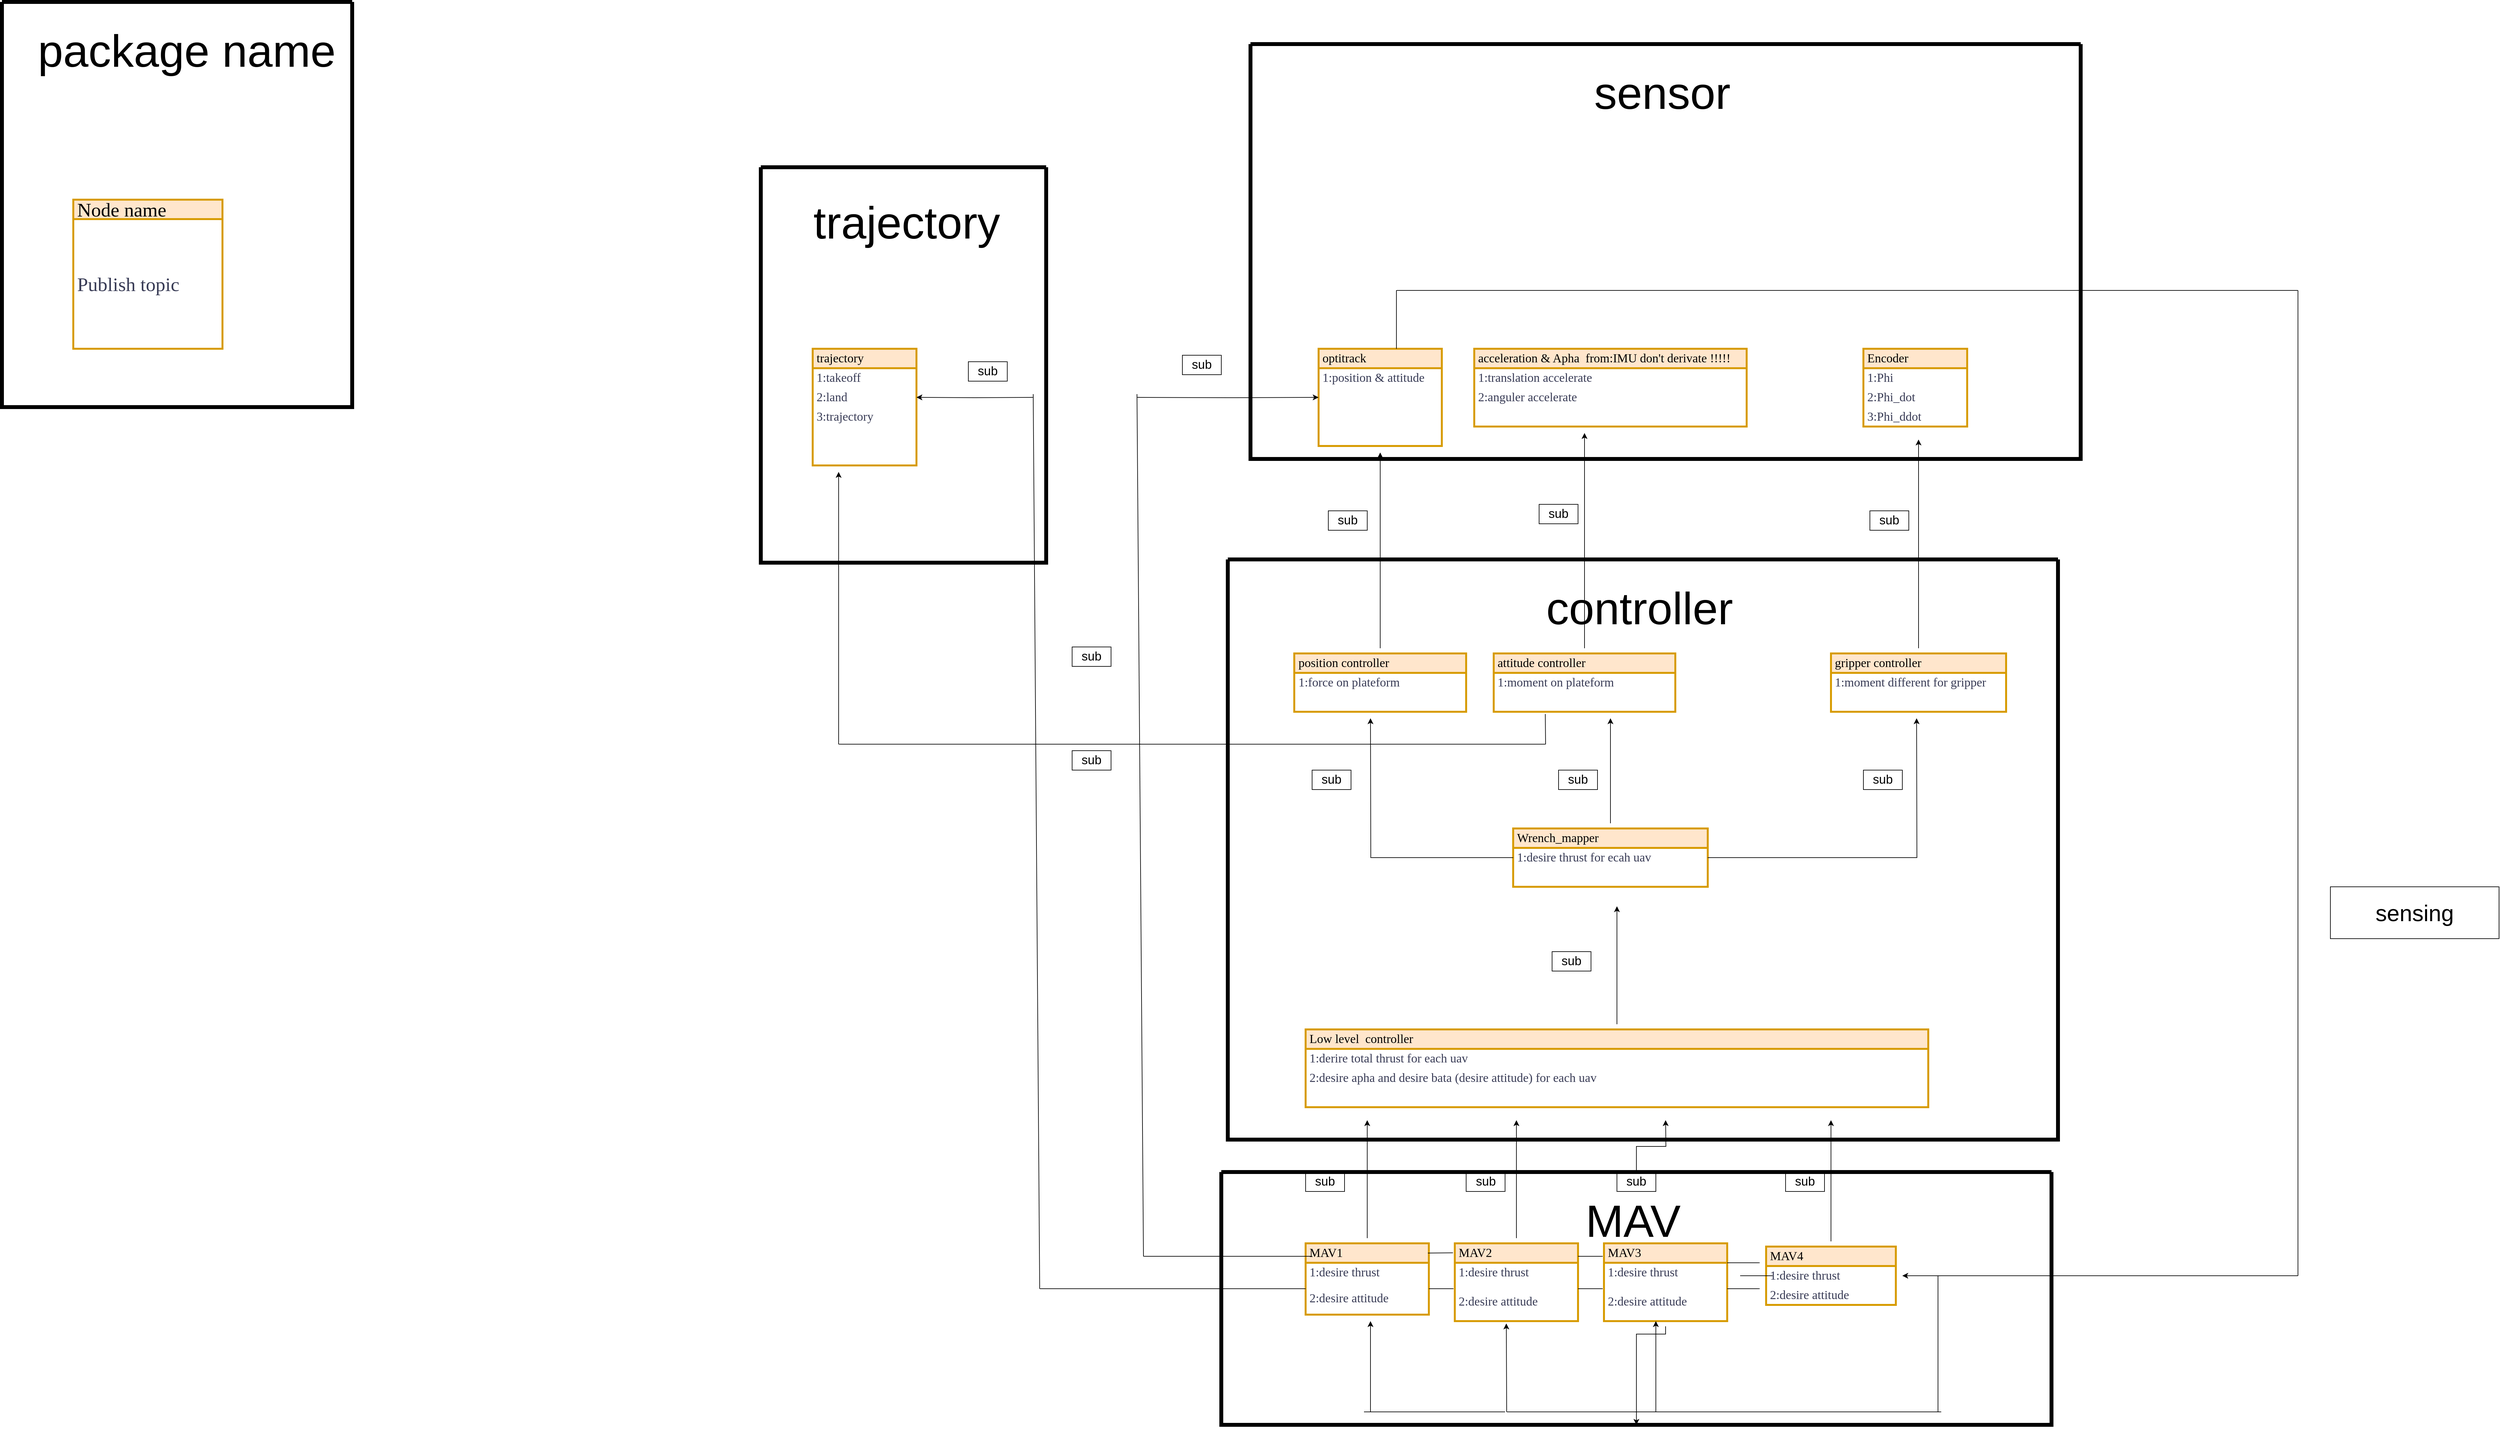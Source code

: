 <mxfile version="23.1.1" type="github">
  <diagram name="第 1 页" id="OqDtIJGSf-YPzuiZSjEt">
    <mxGraphModel dx="6859" dy="4716" grid="1" gridSize="10" guides="1" tooltips="1" connect="1" arrows="1" fold="1" page="1" pageScale="1" pageWidth="4681" pageHeight="3300" math="0" shadow="0">
      <root>
        <mxCell id="0" />
        <mxCell id="1" parent="0" />
        <mxCell id="TXCej7L_n-7z-eu7B_dZ-6" value="trajectory" style="swimlane;fontStyle=0;childLayout=stackLayout;horizontal=1;startSize=30;horizontalStack=0;resizeParent=1;resizeParentMax=0;resizeLast=0;collapsible=1;marginBottom=0;whiteSpace=wrap;html=1;labelBackgroundColor=none;strokeWidth=3;align=left;verticalAlign=middle;spacingLeft=4;spacingRight=4;fontFamily=Times New Roman;fontSize=19;fillColor=#ffe6cc;strokeColor=#d79b00;perimeterSpacing=8;swimlaneLine=1;rounded=0;glass=0;shadow=0;" parent="1" vertex="1">
          <mxGeometry x="430" y="220" width="160" height="180" as="geometry" />
        </mxCell>
        <mxCell id="TXCej7L_n-7z-eu7B_dZ-7" value="1:takeoff" style="text;strokeColor=none;fillColor=none;align=left;verticalAlign=middle;spacingLeft=4;spacingRight=4;overflow=hidden;points=[[0,0.5],[1,0.5]];portConstraint=eastwest;rotatable=0;whiteSpace=wrap;html=1;fontSize=19;fontFamily=Times New Roman;fontColor=#393C56;" parent="TXCej7L_n-7z-eu7B_dZ-6" vertex="1">
          <mxGeometry y="30" width="160" height="30" as="geometry" />
        </mxCell>
        <mxCell id="TXCej7L_n-7z-eu7B_dZ-8" value="2:land" style="text;strokeColor=none;fillColor=none;align=left;verticalAlign=middle;spacingLeft=4;spacingRight=4;overflow=hidden;points=[[0,0.5],[1,0.5]];portConstraint=eastwest;rotatable=0;whiteSpace=wrap;html=1;fontSize=19;fontFamily=Times New Roman;fontColor=#393C56;" parent="TXCej7L_n-7z-eu7B_dZ-6" vertex="1">
          <mxGeometry y="60" width="160" height="30" as="geometry" />
        </mxCell>
        <mxCell id="TXCej7L_n-7z-eu7B_dZ-9" value="3:trajectory" style="text;strokeColor=none;fillColor=none;align=left;verticalAlign=middle;spacingLeft=4;spacingRight=4;overflow=hidden;points=[[0,0.5],[1,0.5]];portConstraint=eastwest;rotatable=0;whiteSpace=wrap;html=1;fontSize=19;fontFamily=Times New Roman;fontColor=#393C56;" parent="TXCej7L_n-7z-eu7B_dZ-6" vertex="1">
          <mxGeometry y="90" width="160" height="30" as="geometry" />
        </mxCell>
        <mxCell id="TXCej7L_n-7z-eu7B_dZ-11" style="text;strokeColor=none;fillColor=none;align=left;verticalAlign=middle;spacingLeft=4;spacingRight=4;overflow=hidden;points=[[0,0.5],[1,0.5]];portConstraint=eastwest;rotatable=0;whiteSpace=wrap;html=1;fontSize=19;fontFamily=Times New Roman;fontColor=#393C56;" parent="TXCej7L_n-7z-eu7B_dZ-6" vertex="1">
          <mxGeometry y="120" width="160" height="30" as="geometry" />
        </mxCell>
        <mxCell id="TXCej7L_n-7z-eu7B_dZ-10" style="text;strokeColor=none;fillColor=none;align=left;verticalAlign=middle;spacingLeft=4;spacingRight=4;overflow=hidden;points=[[0,0.5],[1,0.5]];portConstraint=eastwest;rotatable=0;whiteSpace=wrap;html=1;fontSize=19;fontFamily=Times New Roman;fontColor=#393C56;" parent="TXCej7L_n-7z-eu7B_dZ-6" vertex="1">
          <mxGeometry y="150" width="160" height="30" as="geometry" />
        </mxCell>
        <mxCell id="moAXRxNZDRWnRZOmzwf8-1" value="optitrack&amp;nbsp;" style="swimlane;fontStyle=0;childLayout=stackLayout;horizontal=1;startSize=30;horizontalStack=0;resizeParent=1;resizeParentMax=0;resizeLast=0;collapsible=1;marginBottom=0;whiteSpace=wrap;html=1;labelBackgroundColor=none;strokeWidth=3;align=left;verticalAlign=middle;spacingLeft=4;spacingRight=4;fontFamily=Times New Roman;fontSize=19;fillColor=#ffe6cc;strokeColor=#d79b00;perimeterSpacing=8;swimlaneLine=1;rounded=0;glass=0;shadow=0;" parent="1" vertex="1">
          <mxGeometry x="1210" y="220" width="190" height="150" as="geometry" />
        </mxCell>
        <mxCell id="moAXRxNZDRWnRZOmzwf8-2" value="1:position &amp;amp; attitude" style="text;strokeColor=none;fillColor=none;align=left;verticalAlign=middle;spacingLeft=4;spacingRight=4;overflow=hidden;points=[[0,0.5],[1,0.5]];portConstraint=eastwest;rotatable=0;whiteSpace=wrap;html=1;fontSize=19;fontFamily=Times New Roman;fontColor=#393C56;" parent="moAXRxNZDRWnRZOmzwf8-1" vertex="1">
          <mxGeometry y="30" width="190" height="30" as="geometry" />
        </mxCell>
        <mxCell id="moAXRxNZDRWnRZOmzwf8-5" style="text;strokeColor=none;fillColor=none;align=left;verticalAlign=middle;spacingLeft=4;spacingRight=4;overflow=hidden;points=[[0,0.5],[1,0.5]];portConstraint=eastwest;rotatable=0;whiteSpace=wrap;html=1;fontSize=19;fontFamily=Times New Roman;fontColor=#393C56;" parent="moAXRxNZDRWnRZOmzwf8-1" vertex="1">
          <mxGeometry y="60" width="190" height="30" as="geometry" />
        </mxCell>
        <mxCell id="moAXRxNZDRWnRZOmzwf8-6" style="text;strokeColor=none;fillColor=none;align=left;verticalAlign=middle;spacingLeft=4;spacingRight=4;overflow=hidden;points=[[0,0.5],[1,0.5]];portConstraint=eastwest;rotatable=0;whiteSpace=wrap;html=1;fontSize=19;fontFamily=Times New Roman;fontColor=#393C56;" parent="moAXRxNZDRWnRZOmzwf8-1" vertex="1">
          <mxGeometry y="90" width="190" height="60" as="geometry" />
        </mxCell>
        <mxCell id="TXCej7L_n-7z-eu7B_dZ-45" style="text;strokeColor=none;fillColor=none;align=left;verticalAlign=middle;spacingLeft=4;spacingRight=4;overflow=hidden;points=[[0,0.5],[1,0.5]];portConstraint=eastwest;rotatable=0;whiteSpace=wrap;html=1;fontSize=19;fontFamily=Times New Roman;fontColor=#393C56;" parent="1" vertex="1">
          <mxGeometry x="780" y="340" width="160" height="30" as="geometry" />
        </mxCell>
        <mxCell id="moAXRxNZDRWnRZOmzwf8-22" value="&lt;font style=&quot;font-size: 19px;&quot;&gt;sub&lt;/font&gt;" style="text;html=1;strokeColor=default;fillColor=none;align=center;verticalAlign=middle;whiteSpace=wrap;rounded=0;strokeWidth=1;fontSize=19;" parent="1" vertex="1">
          <mxGeometry x="1000" y="230" width="60" height="30" as="geometry" />
        </mxCell>
        <mxCell id="moAXRxNZDRWnRZOmzwf8-27" value="&lt;font style=&quot;font-size: 19px;&quot;&gt;sub&lt;/font&gt;" style="text;html=1;strokeColor=default;fillColor=none;align=center;verticalAlign=middle;whiteSpace=wrap;rounded=0;strokeWidth=1;fontSize=19;" parent="1" vertex="1">
          <mxGeometry x="670" y="240" width="60" height="30" as="geometry" />
        </mxCell>
        <mxCell id="UxT026qq_gi9QrEti8YS-33" style="edgeStyle=orthogonalEdgeStyle;rounded=0;orthogonalLoop=1;jettySize=auto;html=1;fontSize=19;" edge="1" parent="1" source="UxT026qq_gi9QrEti8YS-1">
          <mxGeometry relative="1" as="geometry">
            <mxPoint x="1305" y="380" as="targetPoint" />
          </mxGeometry>
        </mxCell>
        <mxCell id="UxT026qq_gi9QrEti8YS-1" value="position controller" style="swimlane;fontStyle=0;childLayout=stackLayout;horizontal=1;startSize=30;horizontalStack=0;resizeParent=1;resizeParentMax=0;resizeLast=0;collapsible=1;marginBottom=0;whiteSpace=wrap;html=1;labelBackgroundColor=none;strokeWidth=3;align=left;verticalAlign=middle;spacingLeft=4;spacingRight=4;fontFamily=Times New Roman;fontSize=19;fillColor=#ffe6cc;strokeColor=#d79b00;perimeterSpacing=8;swimlaneLine=1;rounded=0;glass=0;shadow=0;" vertex="1" parent="1">
          <mxGeometry x="1172.5" y="690" width="265" height="90" as="geometry" />
        </mxCell>
        <mxCell id="UxT026qq_gi9QrEti8YS-2" value="1:force on plateform" style="text;strokeColor=none;fillColor=none;align=left;verticalAlign=middle;spacingLeft=4;spacingRight=4;overflow=hidden;points=[[0,0.5],[1,0.5]];portConstraint=eastwest;rotatable=0;whiteSpace=wrap;html=1;fontSize=19;fontFamily=Times New Roman;fontColor=#393C56;" vertex="1" parent="UxT026qq_gi9QrEti8YS-1">
          <mxGeometry y="30" width="265" height="30" as="geometry" />
        </mxCell>
        <mxCell id="UxT026qq_gi9QrEti8YS-4" style="text;strokeColor=none;fillColor=none;align=left;verticalAlign=middle;spacingLeft=4;spacingRight=4;overflow=hidden;points=[[0,0.5],[1,0.5]];portConstraint=eastwest;rotatable=0;whiteSpace=wrap;html=1;fontSize=19;fontFamily=Times New Roman;fontColor=#393C56;" vertex="1" parent="UxT026qq_gi9QrEti8YS-1">
          <mxGeometry y="60" width="265" height="30" as="geometry" />
        </mxCell>
        <mxCell id="UxT026qq_gi9QrEti8YS-36" style="edgeStyle=orthogonalEdgeStyle;rounded=0;orthogonalLoop=1;jettySize=auto;html=1;fontSize=19;" edge="1" parent="1" source="UxT026qq_gi9QrEti8YS-5">
          <mxGeometry relative="1" as="geometry">
            <mxPoint x="1620" y="350" as="targetPoint" />
          </mxGeometry>
        </mxCell>
        <mxCell id="UxT026qq_gi9QrEti8YS-5" value="attitude controller" style="swimlane;fontStyle=0;childLayout=stackLayout;horizontal=1;startSize=30;horizontalStack=0;resizeParent=1;resizeParentMax=0;resizeLast=0;collapsible=1;marginBottom=0;whiteSpace=wrap;html=1;labelBackgroundColor=none;strokeWidth=3;align=left;verticalAlign=middle;spacingLeft=4;spacingRight=4;fontFamily=Times New Roman;fontSize=19;fillColor=#ffe6cc;strokeColor=#d79b00;perimeterSpacing=8;swimlaneLine=1;rounded=0;glass=0;shadow=0;" vertex="1" parent="1">
          <mxGeometry x="1480" y="690" width="280" height="90" as="geometry" />
        </mxCell>
        <mxCell id="UxT026qq_gi9QrEti8YS-6" value="1:moment on plateform" style="text;strokeColor=none;fillColor=none;align=left;verticalAlign=middle;spacingLeft=4;spacingRight=4;overflow=hidden;points=[[0,0.5],[1,0.5]];portConstraint=eastwest;rotatable=0;whiteSpace=wrap;html=1;fontSize=19;fontFamily=Times New Roman;fontColor=#393C56;" vertex="1" parent="UxT026qq_gi9QrEti8YS-5">
          <mxGeometry y="30" width="280" height="30" as="geometry" />
        </mxCell>
        <mxCell id="UxT026qq_gi9QrEti8YS-8" style="text;strokeColor=none;fillColor=none;align=left;verticalAlign=middle;spacingLeft=4;spacingRight=4;overflow=hidden;points=[[0,0.5],[1,0.5]];portConstraint=eastwest;rotatable=0;whiteSpace=wrap;html=1;fontSize=19;fontFamily=Times New Roman;fontColor=#393C56;" vertex="1" parent="UxT026qq_gi9QrEti8YS-5">
          <mxGeometry y="60" width="280" height="30" as="geometry" />
        </mxCell>
        <mxCell id="UxT026qq_gi9QrEti8YS-41" style="edgeStyle=orthogonalEdgeStyle;rounded=0;orthogonalLoop=1;jettySize=auto;html=1;fontSize=19;" edge="1" parent="1" source="UxT026qq_gi9QrEti8YS-9">
          <mxGeometry relative="1" as="geometry">
            <mxPoint x="2135" y="360" as="targetPoint" />
          </mxGeometry>
        </mxCell>
        <mxCell id="UxT026qq_gi9QrEti8YS-9" value="gripper controller" style="swimlane;fontStyle=0;childLayout=stackLayout;horizontal=1;startSize=30;horizontalStack=0;resizeParent=1;resizeParentMax=0;resizeLast=0;collapsible=1;marginBottom=0;whiteSpace=wrap;html=1;labelBackgroundColor=none;strokeWidth=3;align=left;verticalAlign=middle;spacingLeft=4;spacingRight=4;fontFamily=Times New Roman;fontSize=19;fillColor=#ffe6cc;strokeColor=#d79b00;perimeterSpacing=8;swimlaneLine=1;rounded=0;glass=0;shadow=0;" vertex="1" parent="1">
          <mxGeometry x="2000" y="690" width="270" height="90" as="geometry" />
        </mxCell>
        <mxCell id="UxT026qq_gi9QrEti8YS-10" value="1:moment different for gripper" style="text;strokeColor=none;fillColor=none;align=left;verticalAlign=middle;spacingLeft=4;spacingRight=4;overflow=hidden;points=[[0,0.5],[1,0.5]];portConstraint=eastwest;rotatable=0;whiteSpace=wrap;html=1;fontSize=19;fontFamily=Times New Roman;fontColor=#393C56;" vertex="1" parent="UxT026qq_gi9QrEti8YS-9">
          <mxGeometry y="30" width="270" height="30" as="geometry" />
        </mxCell>
        <mxCell id="UxT026qq_gi9QrEti8YS-12" style="text;strokeColor=none;fillColor=none;align=left;verticalAlign=middle;spacingLeft=4;spacingRight=4;overflow=hidden;points=[[0,0.5],[1,0.5]];portConstraint=eastwest;rotatable=0;whiteSpace=wrap;html=1;fontSize=19;fontFamily=Times New Roman;fontColor=#393C56;" vertex="1" parent="UxT026qq_gi9QrEti8YS-9">
          <mxGeometry y="60" width="270" height="30" as="geometry" />
        </mxCell>
        <mxCell id="UxT026qq_gi9QrEti8YS-13" value="Encoder" style="swimlane;fontStyle=0;childLayout=stackLayout;horizontal=1;startSize=30;horizontalStack=0;resizeParent=1;resizeParentMax=0;resizeLast=0;collapsible=1;marginBottom=0;whiteSpace=wrap;html=1;labelBackgroundColor=none;strokeWidth=3;align=left;verticalAlign=middle;spacingLeft=4;spacingRight=4;fontFamily=Times New Roman;fontSize=19;fillColor=#ffe6cc;strokeColor=#d79b00;perimeterSpacing=8;swimlaneLine=1;rounded=0;glass=0;shadow=0;" vertex="1" parent="1">
          <mxGeometry x="2050" y="220" width="160" height="120" as="geometry" />
        </mxCell>
        <mxCell id="UxT026qq_gi9QrEti8YS-14" value="1:Phi" style="text;strokeColor=none;fillColor=none;align=left;verticalAlign=middle;spacingLeft=4;spacingRight=4;overflow=hidden;points=[[0,0.5],[1,0.5]];portConstraint=eastwest;rotatable=0;whiteSpace=wrap;html=1;fontSize=19;fontFamily=Times New Roman;fontColor=#393C56;" vertex="1" parent="UxT026qq_gi9QrEti8YS-13">
          <mxGeometry y="30" width="160" height="30" as="geometry" />
        </mxCell>
        <mxCell id="UxT026qq_gi9QrEti8YS-15" value="2:Phi_dot" style="text;strokeColor=none;fillColor=none;align=left;verticalAlign=middle;spacingLeft=4;spacingRight=4;overflow=hidden;points=[[0,0.5],[1,0.5]];portConstraint=eastwest;rotatable=0;whiteSpace=wrap;html=1;fontSize=19;fontFamily=Times New Roman;fontColor=#393C56;" vertex="1" parent="UxT026qq_gi9QrEti8YS-13">
          <mxGeometry y="60" width="160" height="30" as="geometry" />
        </mxCell>
        <mxCell id="UxT026qq_gi9QrEti8YS-16" value="3:Phi_ddot" style="text;strokeColor=none;fillColor=none;align=left;verticalAlign=middle;spacingLeft=4;spacingRight=4;overflow=hidden;points=[[0,0.5],[1,0.5]];portConstraint=eastwest;rotatable=0;whiteSpace=wrap;html=1;fontSize=19;fontFamily=Times New Roman;fontColor=#393C56;" vertex="1" parent="UxT026qq_gi9QrEti8YS-13">
          <mxGeometry y="90" width="160" height="30" as="geometry" />
        </mxCell>
        <mxCell id="UxT026qq_gi9QrEti8YS-17" value="acceleration &amp;amp; Apha&amp;nbsp; from:IMU don&#39;t derivate !!!!!" style="swimlane;fontStyle=0;childLayout=stackLayout;horizontal=1;startSize=30;horizontalStack=0;resizeParent=1;resizeParentMax=0;resizeLast=0;collapsible=1;marginBottom=0;whiteSpace=wrap;html=1;labelBackgroundColor=none;strokeWidth=3;align=left;verticalAlign=middle;spacingLeft=4;spacingRight=4;fontFamily=Times New Roman;fontSize=19;fillColor=#ffe6cc;strokeColor=#d79b00;perimeterSpacing=8;swimlaneLine=1;rounded=0;glass=0;shadow=0;" vertex="1" parent="1">
          <mxGeometry x="1450" y="220" width="420" height="120" as="geometry" />
        </mxCell>
        <mxCell id="UxT026qq_gi9QrEti8YS-18" value="1:translation accelerate" style="text;strokeColor=none;fillColor=none;align=left;verticalAlign=middle;spacingLeft=4;spacingRight=4;overflow=hidden;points=[[0,0.5],[1,0.5]];portConstraint=eastwest;rotatable=0;whiteSpace=wrap;html=1;fontSize=19;fontFamily=Times New Roman;fontColor=#393C56;" vertex="1" parent="UxT026qq_gi9QrEti8YS-17">
          <mxGeometry y="30" width="420" height="30" as="geometry" />
        </mxCell>
        <mxCell id="UxT026qq_gi9QrEti8YS-19" value="2:anguler accelerate" style="text;strokeColor=none;fillColor=none;align=left;verticalAlign=middle;spacingLeft=4;spacingRight=4;overflow=hidden;points=[[0,0.5],[1,0.5]];portConstraint=eastwest;rotatable=0;whiteSpace=wrap;html=1;fontSize=19;fontFamily=Times New Roman;fontColor=#393C56;" vertex="1" parent="UxT026qq_gi9QrEti8YS-17">
          <mxGeometry y="60" width="420" height="30" as="geometry" />
        </mxCell>
        <mxCell id="UxT026qq_gi9QrEti8YS-20" style="text;strokeColor=none;fillColor=none;align=left;verticalAlign=middle;spacingLeft=4;spacingRight=4;overflow=hidden;points=[[0,0.5],[1,0.5]];portConstraint=eastwest;rotatable=0;whiteSpace=wrap;html=1;fontSize=19;fontFamily=Times New Roman;fontColor=#393C56;" vertex="1" parent="UxT026qq_gi9QrEti8YS-17">
          <mxGeometry y="90" width="420" height="30" as="geometry" />
        </mxCell>
        <mxCell id="UxT026qq_gi9QrEti8YS-48" style="edgeStyle=orthogonalEdgeStyle;rounded=0;orthogonalLoop=1;jettySize=auto;html=1;fontSize=19;" edge="1" parent="1" source="UxT026qq_gi9QrEti8YS-21">
          <mxGeometry relative="1" as="geometry">
            <mxPoint x="1660" y="790" as="targetPoint" />
          </mxGeometry>
        </mxCell>
        <mxCell id="UxT026qq_gi9QrEti8YS-21" value="Wrench_mapper" style="swimlane;fontStyle=0;childLayout=stackLayout;horizontal=1;startSize=30;horizontalStack=0;resizeParent=1;resizeParentMax=0;resizeLast=0;collapsible=1;marginBottom=0;whiteSpace=wrap;html=1;labelBackgroundColor=none;strokeWidth=3;align=left;verticalAlign=middle;spacingLeft=4;spacingRight=4;fontFamily=Times New Roman;fontSize=19;fillColor=#ffe6cc;strokeColor=#d79b00;perimeterSpacing=8;swimlaneLine=1;rounded=0;glass=0;shadow=0;" vertex="1" parent="1">
          <mxGeometry x="1510" y="960" width="300" height="90" as="geometry" />
        </mxCell>
        <mxCell id="UxT026qq_gi9QrEti8YS-42" style="edgeStyle=orthogonalEdgeStyle;rounded=0;orthogonalLoop=1;jettySize=auto;html=1;fontSize=19;" edge="1" parent="UxT026qq_gi9QrEti8YS-21" source="UxT026qq_gi9QrEti8YS-22">
          <mxGeometry relative="1" as="geometry">
            <mxPoint x="-220" y="-170" as="targetPoint" />
          </mxGeometry>
        </mxCell>
        <mxCell id="UxT026qq_gi9QrEti8YS-44" style="edgeStyle=orthogonalEdgeStyle;rounded=0;orthogonalLoop=1;jettySize=auto;html=1;fontSize=19;" edge="1" parent="UxT026qq_gi9QrEti8YS-21" source="UxT026qq_gi9QrEti8YS-22">
          <mxGeometry relative="1" as="geometry">
            <mxPoint x="622.0" y="-170" as="targetPoint" />
          </mxGeometry>
        </mxCell>
        <mxCell id="UxT026qq_gi9QrEti8YS-22" value="1:desire thrust for ecah uav" style="text;strokeColor=none;fillColor=none;align=left;verticalAlign=middle;spacingLeft=4;spacingRight=4;overflow=hidden;points=[[0,0.5],[1,0.5]];portConstraint=eastwest;rotatable=0;whiteSpace=wrap;html=1;fontSize=19;fontFamily=Times New Roman;fontColor=#393C56;" vertex="1" parent="UxT026qq_gi9QrEti8YS-21">
          <mxGeometry y="30" width="300" height="30" as="geometry" />
        </mxCell>
        <mxCell id="UxT026qq_gi9QrEti8YS-24" style="text;strokeColor=none;fillColor=none;align=left;verticalAlign=middle;spacingLeft=4;spacingRight=4;overflow=hidden;points=[[0,0.5],[1,0.5]];portConstraint=eastwest;rotatable=0;whiteSpace=wrap;html=1;fontSize=19;fontFamily=Times New Roman;fontColor=#393C56;" vertex="1" parent="UxT026qq_gi9QrEti8YS-21">
          <mxGeometry y="60" width="300" height="30" as="geometry" />
        </mxCell>
        <mxCell id="UxT026qq_gi9QrEti8YS-25" value="&lt;font style=&quot;font-size: 30px;&quot;&gt;Node name&lt;/font&gt;" style="swimlane;fontStyle=0;childLayout=stackLayout;horizontal=1;startSize=30;horizontalStack=0;resizeParent=1;resizeParentMax=0;resizeLast=0;collapsible=1;marginBottom=0;whiteSpace=wrap;html=1;labelBackgroundColor=none;strokeWidth=3;align=left;verticalAlign=middle;spacingLeft=4;spacingRight=4;fontFamily=Times New Roman;fontSize=19;fillColor=#ffe6cc;strokeColor=#d79b00;perimeterSpacing=8;swimlaneLine=1;rounded=0;glass=0;shadow=0;" vertex="1" parent="1">
          <mxGeometry x="-710" y="-10" width="230" height="230" as="geometry" />
        </mxCell>
        <mxCell id="UxT026qq_gi9QrEti8YS-26" value="&lt;font style=&quot;font-size: 30px;&quot;&gt;Publish topic&lt;/font&gt;" style="text;strokeColor=none;fillColor=none;align=left;verticalAlign=middle;spacingLeft=4;spacingRight=4;overflow=hidden;points=[[0,0.5],[1,0.5]];portConstraint=eastwest;rotatable=0;whiteSpace=wrap;html=1;fontSize=19;fontFamily=Times New Roman;fontColor=#393C56;" vertex="1" parent="UxT026qq_gi9QrEti8YS-25">
          <mxGeometry y="30" width="230" height="200" as="geometry" />
        </mxCell>
        <mxCell id="UxT026qq_gi9QrEti8YS-49" style="edgeStyle=orthogonalEdgeStyle;rounded=0;orthogonalLoop=1;jettySize=auto;html=1;fontSize=19;" edge="1" parent="1" source="UxT026qq_gi9QrEti8YS-29">
          <mxGeometry relative="1" as="geometry">
            <mxPoint x="1670" y="1080" as="targetPoint" />
          </mxGeometry>
        </mxCell>
        <mxCell id="UxT026qq_gi9QrEti8YS-29" value="Low level&amp;nbsp; controller" style="swimlane;fontStyle=0;childLayout=stackLayout;horizontal=1;startSize=30;horizontalStack=0;resizeParent=1;resizeParentMax=0;resizeLast=0;collapsible=1;marginBottom=0;whiteSpace=wrap;html=1;labelBackgroundColor=none;strokeWidth=3;align=left;verticalAlign=middle;spacingLeft=4;spacingRight=4;fontFamily=Times New Roman;fontSize=19;fillColor=#ffe6cc;strokeColor=#d79b00;perimeterSpacing=8;swimlaneLine=1;rounded=0;glass=0;shadow=0;" vertex="1" parent="1">
          <mxGeometry x="1190" y="1270" width="960" height="120" as="geometry" />
        </mxCell>
        <mxCell id="UxT026qq_gi9QrEti8YS-30" value="1:derire total thrust for each uav" style="text;strokeColor=none;fillColor=none;align=left;verticalAlign=middle;spacingLeft=4;spacingRight=4;overflow=hidden;points=[[0,0.5],[1,0.5]];portConstraint=eastwest;rotatable=0;whiteSpace=wrap;html=1;fontSize=19;fontFamily=Times New Roman;fontColor=#393C56;" vertex="1" parent="UxT026qq_gi9QrEti8YS-29">
          <mxGeometry y="30" width="960" height="30" as="geometry" />
        </mxCell>
        <mxCell id="UxT026qq_gi9QrEti8YS-32" value="2:desire apha and desire bata (desire attitude) for each uav" style="text;strokeColor=none;fillColor=none;align=left;verticalAlign=middle;spacingLeft=4;spacingRight=4;overflow=hidden;points=[[0,0.5],[1,0.5]];portConstraint=eastwest;rotatable=0;whiteSpace=wrap;html=1;fontSize=19;fontFamily=Times New Roman;fontColor=#393C56;" vertex="1" parent="UxT026qq_gi9QrEti8YS-29">
          <mxGeometry y="60" width="960" height="30" as="geometry" />
        </mxCell>
        <mxCell id="UxT026qq_gi9QrEti8YS-31" style="text;strokeColor=none;fillColor=none;align=left;verticalAlign=middle;spacingLeft=4;spacingRight=4;overflow=hidden;points=[[0,0.5],[1,0.5]];portConstraint=eastwest;rotatable=0;whiteSpace=wrap;html=1;fontSize=19;fontFamily=Times New Roman;fontColor=#393C56;" vertex="1" parent="UxT026qq_gi9QrEti8YS-29">
          <mxGeometry y="90" width="960" height="30" as="geometry" />
        </mxCell>
        <mxCell id="UxT026qq_gi9QrEti8YS-34" style="edgeStyle=orthogonalEdgeStyle;rounded=0;orthogonalLoop=1;jettySize=auto;html=1;entryX=0;entryY=0.5;entryDx=0;entryDy=0;fontSize=19;" edge="1" parent="1" target="moAXRxNZDRWnRZOmzwf8-5">
          <mxGeometry relative="1" as="geometry">
            <mxPoint x="930" y="295" as="sourcePoint" />
          </mxGeometry>
        </mxCell>
        <mxCell id="UxT026qq_gi9QrEti8YS-35" style="edgeStyle=orthogonalEdgeStyle;rounded=0;orthogonalLoop=1;jettySize=auto;html=1;entryX=1;entryY=0.5;entryDx=0;entryDy=0;fontSize=19;" edge="1" parent="1" target="TXCej7L_n-7z-eu7B_dZ-8">
          <mxGeometry relative="1" as="geometry">
            <mxPoint x="770" y="295" as="sourcePoint" />
          </mxGeometry>
        </mxCell>
        <mxCell id="UxT026qq_gi9QrEti8YS-38" value="&lt;font style=&quot;font-size: 19px;&quot;&gt;sub&lt;/font&gt;" style="text;html=1;strokeColor=default;fillColor=none;align=center;verticalAlign=middle;whiteSpace=wrap;rounded=0;strokeWidth=1;fontSize=19;" vertex="1" parent="1">
          <mxGeometry x="1225" y="470" width="60" height="30" as="geometry" />
        </mxCell>
        <mxCell id="UxT026qq_gi9QrEti8YS-39" value="&lt;font style=&quot;font-size: 19px;&quot;&gt;sub&lt;/font&gt;" style="text;html=1;strokeColor=default;fillColor=none;align=center;verticalAlign=middle;whiteSpace=wrap;rounded=0;strokeWidth=1;fontSize=19;" vertex="1" parent="1">
          <mxGeometry x="1550" y="460" width="60" height="30" as="geometry" />
        </mxCell>
        <mxCell id="UxT026qq_gi9QrEti8YS-40" value="&lt;font style=&quot;font-size: 19px;&quot;&gt;sub&lt;/font&gt;" style="text;html=1;strokeColor=default;fillColor=none;align=center;verticalAlign=middle;whiteSpace=wrap;rounded=0;strokeWidth=1;fontSize=19;" vertex="1" parent="1">
          <mxGeometry x="2060" y="470" width="60" height="30" as="geometry" />
        </mxCell>
        <mxCell id="UxT026qq_gi9QrEti8YS-45" value="&lt;font style=&quot;font-size: 19px;&quot;&gt;sub&lt;/font&gt;" style="text;html=1;strokeColor=default;fillColor=none;align=center;verticalAlign=middle;whiteSpace=wrap;rounded=0;strokeWidth=1;fontSize=19;" vertex="1" parent="1">
          <mxGeometry x="1200" y="870" width="60" height="30" as="geometry" />
        </mxCell>
        <mxCell id="UxT026qq_gi9QrEti8YS-46" value="&lt;font style=&quot;font-size: 19px;&quot;&gt;sub&lt;/font&gt;" style="text;html=1;strokeColor=default;fillColor=none;align=center;verticalAlign=middle;whiteSpace=wrap;rounded=0;strokeWidth=1;fontSize=19;" vertex="1" parent="1">
          <mxGeometry x="1580" y="870" width="60" height="30" as="geometry" />
        </mxCell>
        <mxCell id="UxT026qq_gi9QrEti8YS-47" value="&lt;font style=&quot;font-size: 19px;&quot;&gt;sub&lt;/font&gt;" style="text;html=1;strokeColor=default;fillColor=none;align=center;verticalAlign=middle;whiteSpace=wrap;rounded=0;strokeWidth=1;fontSize=19;" vertex="1" parent="1">
          <mxGeometry x="2050" y="870" width="60" height="30" as="geometry" />
        </mxCell>
        <mxCell id="UxT026qq_gi9QrEti8YS-66" style="edgeStyle=orthogonalEdgeStyle;rounded=0;orthogonalLoop=1;jettySize=auto;html=1;fontSize=19;" edge="1" parent="1" source="UxT026qq_gi9QrEti8YS-50">
          <mxGeometry relative="1" as="geometry">
            <mxPoint x="1285" y="1410" as="targetPoint" />
          </mxGeometry>
        </mxCell>
        <mxCell id="UxT026qq_gi9QrEti8YS-50" value="MAV1" style="swimlane;fontStyle=0;childLayout=stackLayout;horizontal=1;startSize=30;horizontalStack=0;resizeParent=1;resizeParentMax=0;resizeLast=0;collapsible=1;marginBottom=0;whiteSpace=wrap;html=1;labelBackgroundColor=none;strokeWidth=3;align=left;verticalAlign=middle;spacingLeft=4;spacingRight=4;fontFamily=Times New Roman;fontSize=19;fillColor=#ffe6cc;strokeColor=#d79b00;perimeterSpacing=8;swimlaneLine=1;rounded=0;glass=0;shadow=0;" vertex="1" parent="1">
          <mxGeometry x="1190" y="1600" width="190" height="110" as="geometry" />
        </mxCell>
        <mxCell id="UxT026qq_gi9QrEti8YS-52" value="1:desire thrust" style="text;strokeColor=none;fillColor=none;align=left;verticalAlign=middle;spacingLeft=4;spacingRight=4;overflow=hidden;points=[[0,0.5],[1,0.5]];portConstraint=eastwest;rotatable=0;whiteSpace=wrap;html=1;fontSize=19;fontFamily=Times New Roman;fontColor=#393C56;" vertex="1" parent="UxT026qq_gi9QrEti8YS-50">
          <mxGeometry y="30" width="190" height="30" as="geometry" />
        </mxCell>
        <mxCell id="UxT026qq_gi9QrEti8YS-53" value="2:desire attitude" style="text;strokeColor=none;fillColor=none;align=left;verticalAlign=middle;spacingLeft=4;spacingRight=4;overflow=hidden;points=[[0,0.5],[1,0.5]];portConstraint=eastwest;rotatable=0;whiteSpace=wrap;html=1;fontSize=19;fontFamily=Times New Roman;fontColor=#393C56;" vertex="1" parent="UxT026qq_gi9QrEti8YS-50">
          <mxGeometry y="60" width="190" height="50" as="geometry" />
        </mxCell>
        <mxCell id="UxT026qq_gi9QrEti8YS-67" style="edgeStyle=orthogonalEdgeStyle;rounded=0;orthogonalLoop=1;jettySize=auto;html=1;fontSize=19;" edge="1" parent="1" source="UxT026qq_gi9QrEti8YS-54">
          <mxGeometry relative="1" as="geometry">
            <mxPoint x="1515" y="1410" as="targetPoint" />
          </mxGeometry>
        </mxCell>
        <mxCell id="UxT026qq_gi9QrEti8YS-54" value="MAV2" style="swimlane;fontStyle=0;childLayout=stackLayout;horizontal=1;startSize=30;horizontalStack=0;resizeParent=1;resizeParentMax=0;resizeLast=0;collapsible=1;marginBottom=0;whiteSpace=wrap;html=1;labelBackgroundColor=none;strokeWidth=3;align=left;verticalAlign=middle;spacingLeft=4;spacingRight=4;fontFamily=Times New Roman;fontSize=19;fillColor=#ffe6cc;strokeColor=#d79b00;perimeterSpacing=8;swimlaneLine=1;rounded=0;glass=0;shadow=0;" vertex="1" parent="1">
          <mxGeometry x="1420" y="1600" width="190" height="120" as="geometry" />
        </mxCell>
        <mxCell id="UxT026qq_gi9QrEti8YS-56" value="1:desire thrust" style="text;strokeColor=none;fillColor=none;align=left;verticalAlign=middle;spacingLeft=4;spacingRight=4;overflow=hidden;points=[[0,0.5],[1,0.5]];portConstraint=eastwest;rotatable=0;whiteSpace=wrap;html=1;fontSize=19;fontFamily=Times New Roman;fontColor=#393C56;" vertex="1" parent="UxT026qq_gi9QrEti8YS-54">
          <mxGeometry y="30" width="190" height="30" as="geometry" />
        </mxCell>
        <mxCell id="UxT026qq_gi9QrEti8YS-57" value="2:desire attitude" style="text;strokeColor=none;fillColor=none;align=left;verticalAlign=middle;spacingLeft=4;spacingRight=4;overflow=hidden;points=[[0,0.5],[1,0.5]];portConstraint=eastwest;rotatable=0;whiteSpace=wrap;html=1;fontSize=19;fontFamily=Times New Roman;fontColor=#393C56;" vertex="1" parent="UxT026qq_gi9QrEti8YS-54">
          <mxGeometry y="60" width="190" height="60" as="geometry" />
        </mxCell>
        <mxCell id="UxT026qq_gi9QrEti8YS-68" style="edgeStyle=orthogonalEdgeStyle;rounded=0;orthogonalLoop=1;jettySize=auto;html=1;fontSize=19;" edge="1" parent="1" source="UxT026qq_gi9QrEti8YS-142">
          <mxGeometry relative="1" as="geometry">
            <mxPoint x="1745" y="1410" as="targetPoint" />
          </mxGeometry>
        </mxCell>
        <mxCell id="UxT026qq_gi9QrEti8YS-58" value="MAV3" style="swimlane;fontStyle=0;childLayout=stackLayout;horizontal=1;startSize=30;horizontalStack=0;resizeParent=1;resizeParentMax=0;resizeLast=0;collapsible=1;marginBottom=0;whiteSpace=wrap;html=1;labelBackgroundColor=none;strokeWidth=3;align=left;verticalAlign=middle;spacingLeft=4;spacingRight=4;fontFamily=Times New Roman;fontSize=19;fillColor=#ffe6cc;strokeColor=#d79b00;perimeterSpacing=8;swimlaneLine=1;rounded=0;glass=0;shadow=0;" vertex="1" parent="1">
          <mxGeometry x="1650" y="1600" width="190" height="120" as="geometry" />
        </mxCell>
        <mxCell id="UxT026qq_gi9QrEti8YS-60" value="1:desire thrust" style="text;strokeColor=none;fillColor=none;align=left;verticalAlign=middle;spacingLeft=4;spacingRight=4;overflow=hidden;points=[[0,0.5],[1,0.5]];portConstraint=eastwest;rotatable=0;whiteSpace=wrap;html=1;fontSize=19;fontFamily=Times New Roman;fontColor=#393C56;" vertex="1" parent="UxT026qq_gi9QrEti8YS-58">
          <mxGeometry y="30" width="190" height="30" as="geometry" />
        </mxCell>
        <mxCell id="UxT026qq_gi9QrEti8YS-61" value="2:desire attitude" style="text;strokeColor=none;fillColor=none;align=left;verticalAlign=middle;spacingLeft=4;spacingRight=4;overflow=hidden;points=[[0,0.5],[1,0.5]];portConstraint=eastwest;rotatable=0;whiteSpace=wrap;html=1;fontSize=19;fontFamily=Times New Roman;fontColor=#393C56;" vertex="1" parent="UxT026qq_gi9QrEti8YS-58">
          <mxGeometry y="60" width="190" height="60" as="geometry" />
        </mxCell>
        <mxCell id="UxT026qq_gi9QrEti8YS-75" style="edgeStyle=orthogonalEdgeStyle;rounded=0;orthogonalLoop=1;jettySize=auto;html=1;fontSize=19;" edge="1" parent="1" source="UxT026qq_gi9QrEti8YS-62">
          <mxGeometry relative="1" as="geometry">
            <mxPoint x="2000" y="1410" as="targetPoint" />
          </mxGeometry>
        </mxCell>
        <mxCell id="UxT026qq_gi9QrEti8YS-62" value="MAV4" style="swimlane;fontStyle=0;childLayout=stackLayout;horizontal=1;startSize=30;horizontalStack=0;resizeParent=1;resizeParentMax=0;resizeLast=0;collapsible=1;marginBottom=0;whiteSpace=wrap;html=1;labelBackgroundColor=none;strokeWidth=3;align=left;verticalAlign=middle;spacingLeft=4;spacingRight=4;fontFamily=Times New Roman;fontSize=19;fillColor=#ffe6cc;strokeColor=#d79b00;perimeterSpacing=8;swimlaneLine=1;rounded=0;glass=0;shadow=0;" vertex="1" parent="1">
          <mxGeometry x="1900" y="1605" width="200" height="90" as="geometry" />
        </mxCell>
        <mxCell id="UxT026qq_gi9QrEti8YS-64" value="1:desire thrust" style="text;strokeColor=none;fillColor=none;align=left;verticalAlign=middle;spacingLeft=4;spacingRight=4;overflow=hidden;points=[[0,0.5],[1,0.5]];portConstraint=eastwest;rotatable=0;whiteSpace=wrap;html=1;fontSize=19;fontFamily=Times New Roman;fontColor=#393C56;" vertex="1" parent="UxT026qq_gi9QrEti8YS-62">
          <mxGeometry y="30" width="200" height="30" as="geometry" />
        </mxCell>
        <mxCell id="UxT026qq_gi9QrEti8YS-74" value="2:desire attitude" style="text;strokeColor=none;fillColor=none;align=left;verticalAlign=middle;spacingLeft=4;spacingRight=4;overflow=hidden;points=[[0,0.5],[1,0.5]];portConstraint=eastwest;rotatable=0;whiteSpace=wrap;html=1;fontSize=19;fontFamily=Times New Roman;fontColor=#393C56;" vertex="1" parent="UxT026qq_gi9QrEti8YS-62">
          <mxGeometry y="60" width="200" height="30" as="geometry" />
        </mxCell>
        <mxCell id="UxT026qq_gi9QrEti8YS-125" value="" style="endArrow=none;html=1;rounded=0;exitX=0.954;exitY=0.183;exitDx=0;exitDy=0;exitPerimeter=0;" edge="1" parent="UxT026qq_gi9QrEti8YS-62">
          <mxGeometry width="50" height="50" relative="1" as="geometry">
            <mxPoint x="-60" y="25" as="sourcePoint" />
            <mxPoint x="-10" y="25" as="targetPoint" />
          </mxGeometry>
        </mxCell>
        <mxCell id="UxT026qq_gi9QrEti8YS-76" value="&lt;font style=&quot;font-size: 19px;&quot;&gt;sub&lt;/font&gt;" style="text;html=1;strokeColor=default;fillColor=none;align=center;verticalAlign=middle;whiteSpace=wrap;rounded=0;strokeWidth=1;fontSize=19;" vertex="1" parent="1">
          <mxGeometry x="1570" y="1150" width="60" height="30" as="geometry" />
        </mxCell>
        <mxCell id="UxT026qq_gi9QrEti8YS-77" value="&lt;font style=&quot;font-size: 19px;&quot;&gt;sub&lt;/font&gt;" style="text;html=1;strokeColor=default;fillColor=none;align=center;verticalAlign=middle;whiteSpace=wrap;rounded=0;strokeWidth=1;fontSize=19;" vertex="1" parent="1">
          <mxGeometry x="1190" y="1490" width="60" height="30" as="geometry" />
        </mxCell>
        <mxCell id="UxT026qq_gi9QrEti8YS-78" value="&lt;font style=&quot;font-size: 19px;&quot;&gt;sub&lt;/font&gt;" style="text;html=1;strokeColor=default;fillColor=none;align=center;verticalAlign=middle;whiteSpace=wrap;rounded=0;strokeWidth=1;fontSize=19;" vertex="1" parent="1">
          <mxGeometry x="1437.5" y="1490" width="60" height="30" as="geometry" />
        </mxCell>
        <mxCell id="UxT026qq_gi9QrEti8YS-79" value="&lt;font style=&quot;font-size: 19px;&quot;&gt;sub&lt;/font&gt;" style="text;html=1;strokeColor=default;fillColor=none;align=center;verticalAlign=middle;whiteSpace=wrap;rounded=0;strokeWidth=1;fontSize=19;" vertex="1" parent="1">
          <mxGeometry x="1670" y="1490" width="60" height="30" as="geometry" />
        </mxCell>
        <mxCell id="UxT026qq_gi9QrEti8YS-80" value="&lt;font style=&quot;font-size: 19px;&quot;&gt;sub&lt;/font&gt;" style="text;html=1;strokeColor=default;fillColor=none;align=center;verticalAlign=middle;whiteSpace=wrap;rounded=0;strokeWidth=1;fontSize=19;" vertex="1" parent="1">
          <mxGeometry x="1930" y="1490" width="60" height="30" as="geometry" />
        </mxCell>
        <mxCell id="UxT026qq_gi9QrEti8YS-86" value="" style="endArrow=none;html=1;rounded=0;fontSize=19;" edge="1" parent="1">
          <mxGeometry width="50" height="50" relative="1" as="geometry">
            <mxPoint x="2270" y="1650" as="sourcePoint" />
            <mxPoint x="2720" y="1650" as="targetPoint" />
          </mxGeometry>
        </mxCell>
        <mxCell id="UxT026qq_gi9QrEti8YS-87" value="" style="endArrow=none;html=1;rounded=0;fontSize=19;" edge="1" parent="1">
          <mxGeometry width="50" height="50" relative="1" as="geometry">
            <mxPoint x="2720" y="1650" as="sourcePoint" />
            <mxPoint x="2720" y="130" as="targetPoint" />
          </mxGeometry>
        </mxCell>
        <mxCell id="UxT026qq_gi9QrEti8YS-88" value="" style="endArrow=none;html=1;rounded=0;fontSize=19;" edge="1" parent="1">
          <mxGeometry width="50" height="50" relative="1" as="geometry">
            <mxPoint x="1330" y="130" as="sourcePoint" />
            <mxPoint x="2720" y="130" as="targetPoint" />
          </mxGeometry>
        </mxCell>
        <mxCell id="UxT026qq_gi9QrEti8YS-94" value="" style="endArrow=classic;html=1;rounded=0;fontSize=19;" edge="1" parent="1">
          <mxGeometry width="50" height="50" relative="1" as="geometry">
            <mxPoint x="2270" y="1650" as="sourcePoint" />
            <mxPoint x="2110" y="1650" as="targetPoint" />
          </mxGeometry>
        </mxCell>
        <mxCell id="UxT026qq_gi9QrEti8YS-95" value="" style="endArrow=none;html=1;rounded=0;fontSize=19;" edge="1" parent="1">
          <mxGeometry width="50" height="50" relative="1" as="geometry">
            <mxPoint x="1330" y="220" as="sourcePoint" />
            <mxPoint x="1330" y="130" as="targetPoint" />
          </mxGeometry>
        </mxCell>
        <mxCell id="UxT026qq_gi9QrEti8YS-96" value="&lt;font style=&quot;font-size: 35px;&quot;&gt;sensing&lt;/font&gt;" style="text;html=1;strokeColor=default;fillColor=none;align=center;verticalAlign=middle;whiteSpace=wrap;rounded=0;strokeWidth=1;fontSize=19;" vertex="1" parent="1">
          <mxGeometry x="2770" y="1050" width="260" height="80" as="geometry" />
        </mxCell>
        <mxCell id="UxT026qq_gi9QrEti8YS-97" value="" style="endArrow=none;html=1;rounded=0;fontSize=19;" edge="1" parent="1">
          <mxGeometry width="50" height="50" relative="1" as="geometry">
            <mxPoint x="2165" y="1860" as="sourcePoint" />
            <mxPoint x="2165" y="1650" as="targetPoint" />
          </mxGeometry>
        </mxCell>
        <mxCell id="UxT026qq_gi9QrEti8YS-98" value="" style="endArrow=none;html=1;rounded=0;fontSize=19;" edge="1" parent="1">
          <mxGeometry width="50" height="50" relative="1" as="geometry">
            <mxPoint x="1730" y="1860" as="sourcePoint" />
            <mxPoint x="2170" y="1860" as="targetPoint" />
          </mxGeometry>
        </mxCell>
        <mxCell id="UxT026qq_gi9QrEti8YS-99" value="" style="endArrow=classic;html=1;rounded=0;fontSize=19;" edge="1" parent="1">
          <mxGeometry width="50" height="50" relative="1" as="geometry">
            <mxPoint x="1730" y="1860" as="sourcePoint" />
            <mxPoint x="1730" y="1720" as="targetPoint" />
          </mxGeometry>
        </mxCell>
        <mxCell id="UxT026qq_gi9QrEti8YS-100" value="" style="endArrow=none;html=1;rounded=0;fontSize=19;" edge="1" parent="1">
          <mxGeometry width="50" height="50" relative="1" as="geometry">
            <mxPoint x="1730" y="1860" as="sourcePoint" />
            <mxPoint x="1500" y="1860" as="targetPoint" />
          </mxGeometry>
        </mxCell>
        <mxCell id="UxT026qq_gi9QrEti8YS-101" value="" style="endArrow=classic;html=1;rounded=0;entryX=0.418;entryY=1.061;entryDx=0;entryDy=0;entryPerimeter=0;fontSize=19;" edge="1" parent="1" target="UxT026qq_gi9QrEti8YS-57">
          <mxGeometry width="50" height="50" relative="1" as="geometry">
            <mxPoint x="1500" y="1860" as="sourcePoint" />
            <mxPoint x="1500" y="1770" as="targetPoint" />
          </mxGeometry>
        </mxCell>
        <mxCell id="UxT026qq_gi9QrEti8YS-102" value="" style="endArrow=classic;html=1;rounded=0;fontSize=19;" edge="1" parent="1">
          <mxGeometry width="50" height="50" relative="1" as="geometry">
            <mxPoint x="1290" y="1860" as="sourcePoint" />
            <mxPoint x="1290" y="1720" as="targetPoint" />
          </mxGeometry>
        </mxCell>
        <mxCell id="UxT026qq_gi9QrEti8YS-103" value="" style="endArrow=none;html=1;rounded=0;fontSize=19;" edge="1" parent="1">
          <mxGeometry width="50" height="50" relative="1" as="geometry">
            <mxPoint x="1497.5" y="1860" as="sourcePoint" />
            <mxPoint x="1280" y="1860" as="targetPoint" />
          </mxGeometry>
        </mxCell>
        <mxCell id="UxT026qq_gi9QrEti8YS-106" value="" style="endArrow=none;html=1;rounded=0;" edge="1" parent="1">
          <mxGeometry width="50" height="50" relative="1" as="geometry">
            <mxPoint x="560" y="830" as="sourcePoint" />
            <mxPoint x="1560" y="830" as="targetPoint" />
          </mxGeometry>
        </mxCell>
        <mxCell id="UxT026qq_gi9QrEti8YS-107" value="" style="endArrow=none;html=1;rounded=0;" edge="1" parent="1">
          <mxGeometry width="50" height="50" relative="1" as="geometry">
            <mxPoint x="470" y="830" as="sourcePoint" />
            <mxPoint x="560" y="830" as="targetPoint" />
          </mxGeometry>
        </mxCell>
        <mxCell id="UxT026qq_gi9QrEti8YS-108" value="" style="endArrow=classic;html=1;rounded=0;" edge="1" parent="1">
          <mxGeometry width="50" height="50" relative="1" as="geometry">
            <mxPoint x="470" y="830" as="sourcePoint" />
            <mxPoint x="470" y="410" as="targetPoint" />
          </mxGeometry>
        </mxCell>
        <mxCell id="UxT026qq_gi9QrEti8YS-110" value="" style="endArrow=none;html=1;rounded=0;entryX=0.284;entryY=1.115;entryDx=0;entryDy=0;entryPerimeter=0;" edge="1" parent="1" target="UxT026qq_gi9QrEti8YS-8">
          <mxGeometry width="50" height="50" relative="1" as="geometry">
            <mxPoint x="1560" y="830" as="sourcePoint" />
            <mxPoint x="1560" y="790" as="targetPoint" />
          </mxGeometry>
        </mxCell>
        <mxCell id="UxT026qq_gi9QrEti8YS-112" value="&lt;font style=&quot;font-size: 19px;&quot;&gt;sub&lt;/font&gt;" style="text;html=1;strokeColor=default;fillColor=none;align=center;verticalAlign=middle;whiteSpace=wrap;rounded=0;strokeWidth=1;fontSize=19;" vertex="1" parent="1">
          <mxGeometry x="830" y="840" width="60" height="30" as="geometry" />
        </mxCell>
        <mxCell id="UxT026qq_gi9QrEti8YS-113" value="&lt;font style=&quot;font-size: 19px;&quot;&gt;sub&lt;/font&gt;" style="text;html=1;strokeColor=default;fillColor=none;align=center;verticalAlign=middle;whiteSpace=wrap;rounded=0;strokeWidth=1;fontSize=19;" vertex="1" parent="1">
          <mxGeometry x="830" y="680" width="60" height="30" as="geometry" />
        </mxCell>
        <mxCell id="UxT026qq_gi9QrEti8YS-114" value="" style="endArrow=none;html=1;rounded=0;" edge="1" parent="1">
          <mxGeometry width="50" height="50" relative="1" as="geometry">
            <mxPoint x="780" y="1670" as="sourcePoint" />
            <mxPoint x="1190" y="1670" as="targetPoint" />
          </mxGeometry>
        </mxCell>
        <mxCell id="UxT026qq_gi9QrEti8YS-116" value="" style="endArrow=none;html=1;rounded=0;" edge="1" parent="1">
          <mxGeometry width="50" height="50" relative="1" as="geometry">
            <mxPoint x="780" y="1670" as="sourcePoint" />
            <mxPoint x="770" y="290" as="targetPoint" />
          </mxGeometry>
        </mxCell>
        <mxCell id="UxT026qq_gi9QrEti8YS-117" value="" style="endArrow=none;html=1;rounded=0;" edge="1" parent="1">
          <mxGeometry width="50" height="50" relative="1" as="geometry">
            <mxPoint x="940" y="1620" as="sourcePoint" />
            <mxPoint x="930" y="290" as="targetPoint" />
          </mxGeometry>
        </mxCell>
        <mxCell id="UxT026qq_gi9QrEti8YS-118" value="" style="endArrow=none;html=1;rounded=0;entryX=0.087;entryY=0.222;entryDx=0;entryDy=0;entryPerimeter=0;" edge="1" parent="1" target="UxT026qq_gi9QrEti8YS-50">
          <mxGeometry width="50" height="50" relative="1" as="geometry">
            <mxPoint x="940" y="1620" as="sourcePoint" />
            <mxPoint x="1210" y="1550" as="targetPoint" />
          </mxGeometry>
        </mxCell>
        <mxCell id="UxT026qq_gi9QrEti8YS-119" value="" style="endArrow=none;html=1;rounded=0;entryX=0.025;entryY=0.166;entryDx=0;entryDy=0;entryPerimeter=0;exitX=0.954;exitY=0.183;exitDx=0;exitDy=0;exitPerimeter=0;" edge="1" parent="1" source="UxT026qq_gi9QrEti8YS-50" target="UxT026qq_gi9QrEti8YS-54">
          <mxGeometry width="50" height="50" relative="1" as="geometry">
            <mxPoint x="1340" y="1700" as="sourcePoint" />
            <mxPoint x="1390" y="1650" as="targetPoint" />
          </mxGeometry>
        </mxCell>
        <mxCell id="UxT026qq_gi9QrEti8YS-120" value="" style="endArrow=none;html=1;rounded=0;entryX=0.025;entryY=0.166;entryDx=0;entryDy=0;entryPerimeter=0;exitX=0.954;exitY=0.183;exitDx=0;exitDy=0;exitPerimeter=0;" edge="1" parent="1">
          <mxGeometry width="50" height="50" relative="1" as="geometry">
            <mxPoint x="1380" y="1670" as="sourcePoint" />
            <mxPoint x="1418" y="1670" as="targetPoint" />
          </mxGeometry>
        </mxCell>
        <mxCell id="UxT026qq_gi9QrEti8YS-121" value="" style="endArrow=none;html=1;rounded=0;entryX=0.025;entryY=0.166;entryDx=0;entryDy=0;entryPerimeter=0;exitX=0.954;exitY=0.183;exitDx=0;exitDy=0;exitPerimeter=0;" edge="1" parent="1">
          <mxGeometry width="50" height="50" relative="1" as="geometry">
            <mxPoint x="1610" y="1670" as="sourcePoint" />
            <mxPoint x="1648" y="1670" as="targetPoint" />
          </mxGeometry>
        </mxCell>
        <mxCell id="UxT026qq_gi9QrEti8YS-122" value="" style="endArrow=none;html=1;rounded=0;entryX=0.025;entryY=0.166;entryDx=0;entryDy=0;entryPerimeter=0;exitX=0.954;exitY=0.183;exitDx=0;exitDy=0;exitPerimeter=0;" edge="1" parent="1">
          <mxGeometry width="50" height="50" relative="1" as="geometry">
            <mxPoint x="1610" y="1620" as="sourcePoint" />
            <mxPoint x="1648" y="1620" as="targetPoint" />
          </mxGeometry>
        </mxCell>
        <mxCell id="UxT026qq_gi9QrEti8YS-126" value="" style="endArrow=none;html=1;rounded=0;exitX=0.954;exitY=0.183;exitDx=0;exitDy=0;exitPerimeter=0;" edge="1" parent="1">
          <mxGeometry width="50" height="50" relative="1" as="geometry">
            <mxPoint x="1840" y="1670" as="sourcePoint" />
            <mxPoint x="1890" y="1670" as="targetPoint" />
          </mxGeometry>
        </mxCell>
        <mxCell id="UxT026qq_gi9QrEti8YS-131" value="" style="swimlane;startSize=0;strokeWidth=6;" vertex="1" parent="1">
          <mxGeometry x="1105" y="-250" width="1280" height="640" as="geometry" />
        </mxCell>
        <mxCell id="UxT026qq_gi9QrEti8YS-132" value="&lt;font style=&quot;font-size: 70px;&quot;&gt;sensor&lt;/font&gt;" style="text;html=1;strokeColor=none;fillColor=none;align=center;verticalAlign=middle;whiteSpace=wrap;rounded=0;" vertex="1" parent="UxT026qq_gi9QrEti8YS-131">
          <mxGeometry x="605" y="60" width="60" height="30" as="geometry" />
        </mxCell>
        <mxCell id="UxT026qq_gi9QrEti8YS-135" value="" style="endArrow=none;html=1;rounded=0;exitX=0.954;exitY=0.183;exitDx=0;exitDy=0;exitPerimeter=0;" edge="1" parent="1">
          <mxGeometry width="50" height="50" relative="1" as="geometry">
            <mxPoint x="1860" y="1650" as="sourcePoint" />
            <mxPoint x="1910" y="1650" as="targetPoint" />
          </mxGeometry>
        </mxCell>
        <mxCell id="UxT026qq_gi9QrEti8YS-137" value="" style="swimlane;startSize=0;strokeWidth=6;" vertex="1" parent="1">
          <mxGeometry x="350" y="-60" width="440" height="610" as="geometry" />
        </mxCell>
        <mxCell id="UxT026qq_gi9QrEti8YS-138" value="&lt;span style=&quot;font-size: 70px;&quot;&gt;trajectory&lt;/span&gt;" style="text;html=1;strokeColor=none;fillColor=none;align=center;verticalAlign=middle;whiteSpace=wrap;rounded=0;" vertex="1" parent="UxT026qq_gi9QrEti8YS-137">
          <mxGeometry x="195" y="70" width="60" height="30" as="geometry" />
        </mxCell>
        <mxCell id="UxT026qq_gi9QrEti8YS-146" value="" style="swimlane;startSize=0;strokeWidth=6;" vertex="1" parent="1">
          <mxGeometry x="1070" y="545" width="1280" height="895" as="geometry" />
        </mxCell>
        <mxCell id="UxT026qq_gi9QrEti8YS-147" value="&lt;span style=&quot;font-size: 70px;&quot;&gt;controller&lt;/span&gt;" style="text;html=1;strokeColor=none;fillColor=none;align=center;verticalAlign=middle;whiteSpace=wrap;rounded=0;" vertex="1" parent="UxT026qq_gi9QrEti8YS-146">
          <mxGeometry x="605" y="60" width="60" height="30" as="geometry" />
        </mxCell>
        <mxCell id="UxT026qq_gi9QrEti8YS-148" value="" style="edgeStyle=orthogonalEdgeStyle;rounded=0;orthogonalLoop=1;jettySize=auto;html=1;fontSize=19;" edge="1" parent="1" source="UxT026qq_gi9QrEti8YS-58" target="UxT026qq_gi9QrEti8YS-142">
          <mxGeometry relative="1" as="geometry">
            <mxPoint x="1745" y="1410" as="targetPoint" />
            <mxPoint x="1745" y="1592" as="sourcePoint" />
          </mxGeometry>
        </mxCell>
        <mxCell id="UxT026qq_gi9QrEti8YS-142" value="" style="swimlane;startSize=0;strokeWidth=6;" vertex="1" parent="1">
          <mxGeometry x="1060" y="1490" width="1280" height="390" as="geometry" />
        </mxCell>
        <mxCell id="UxT026qq_gi9QrEti8YS-143" value="&lt;span style=&quot;font-size: 70px;&quot;&gt;MAV&lt;/span&gt;" style="text;html=1;strokeColor=none;fillColor=none;align=center;verticalAlign=middle;whiteSpace=wrap;rounded=0;" vertex="1" parent="UxT026qq_gi9QrEti8YS-142">
          <mxGeometry x="605" y="60" width="60" height="30" as="geometry" />
        </mxCell>
        <mxCell id="UxT026qq_gi9QrEti8YS-149" value="" style="swimlane;startSize=0;strokeWidth=6;" vertex="1" parent="1">
          <mxGeometry x="-820" y="-315" width="540" height="625" as="geometry" />
        </mxCell>
        <mxCell id="UxT026qq_gi9QrEti8YS-150" value="&lt;span style=&quot;font-size: 70px;&quot;&gt;package name&lt;/span&gt;" style="text;html=1;strokeColor=none;fillColor=none;align=center;verticalAlign=middle;whiteSpace=wrap;rounded=0;" vertex="1" parent="UxT026qq_gi9QrEti8YS-149">
          <mxGeometry x="20" y="60" width="530" height="30" as="geometry" />
        </mxCell>
      </root>
    </mxGraphModel>
  </diagram>
</mxfile>
